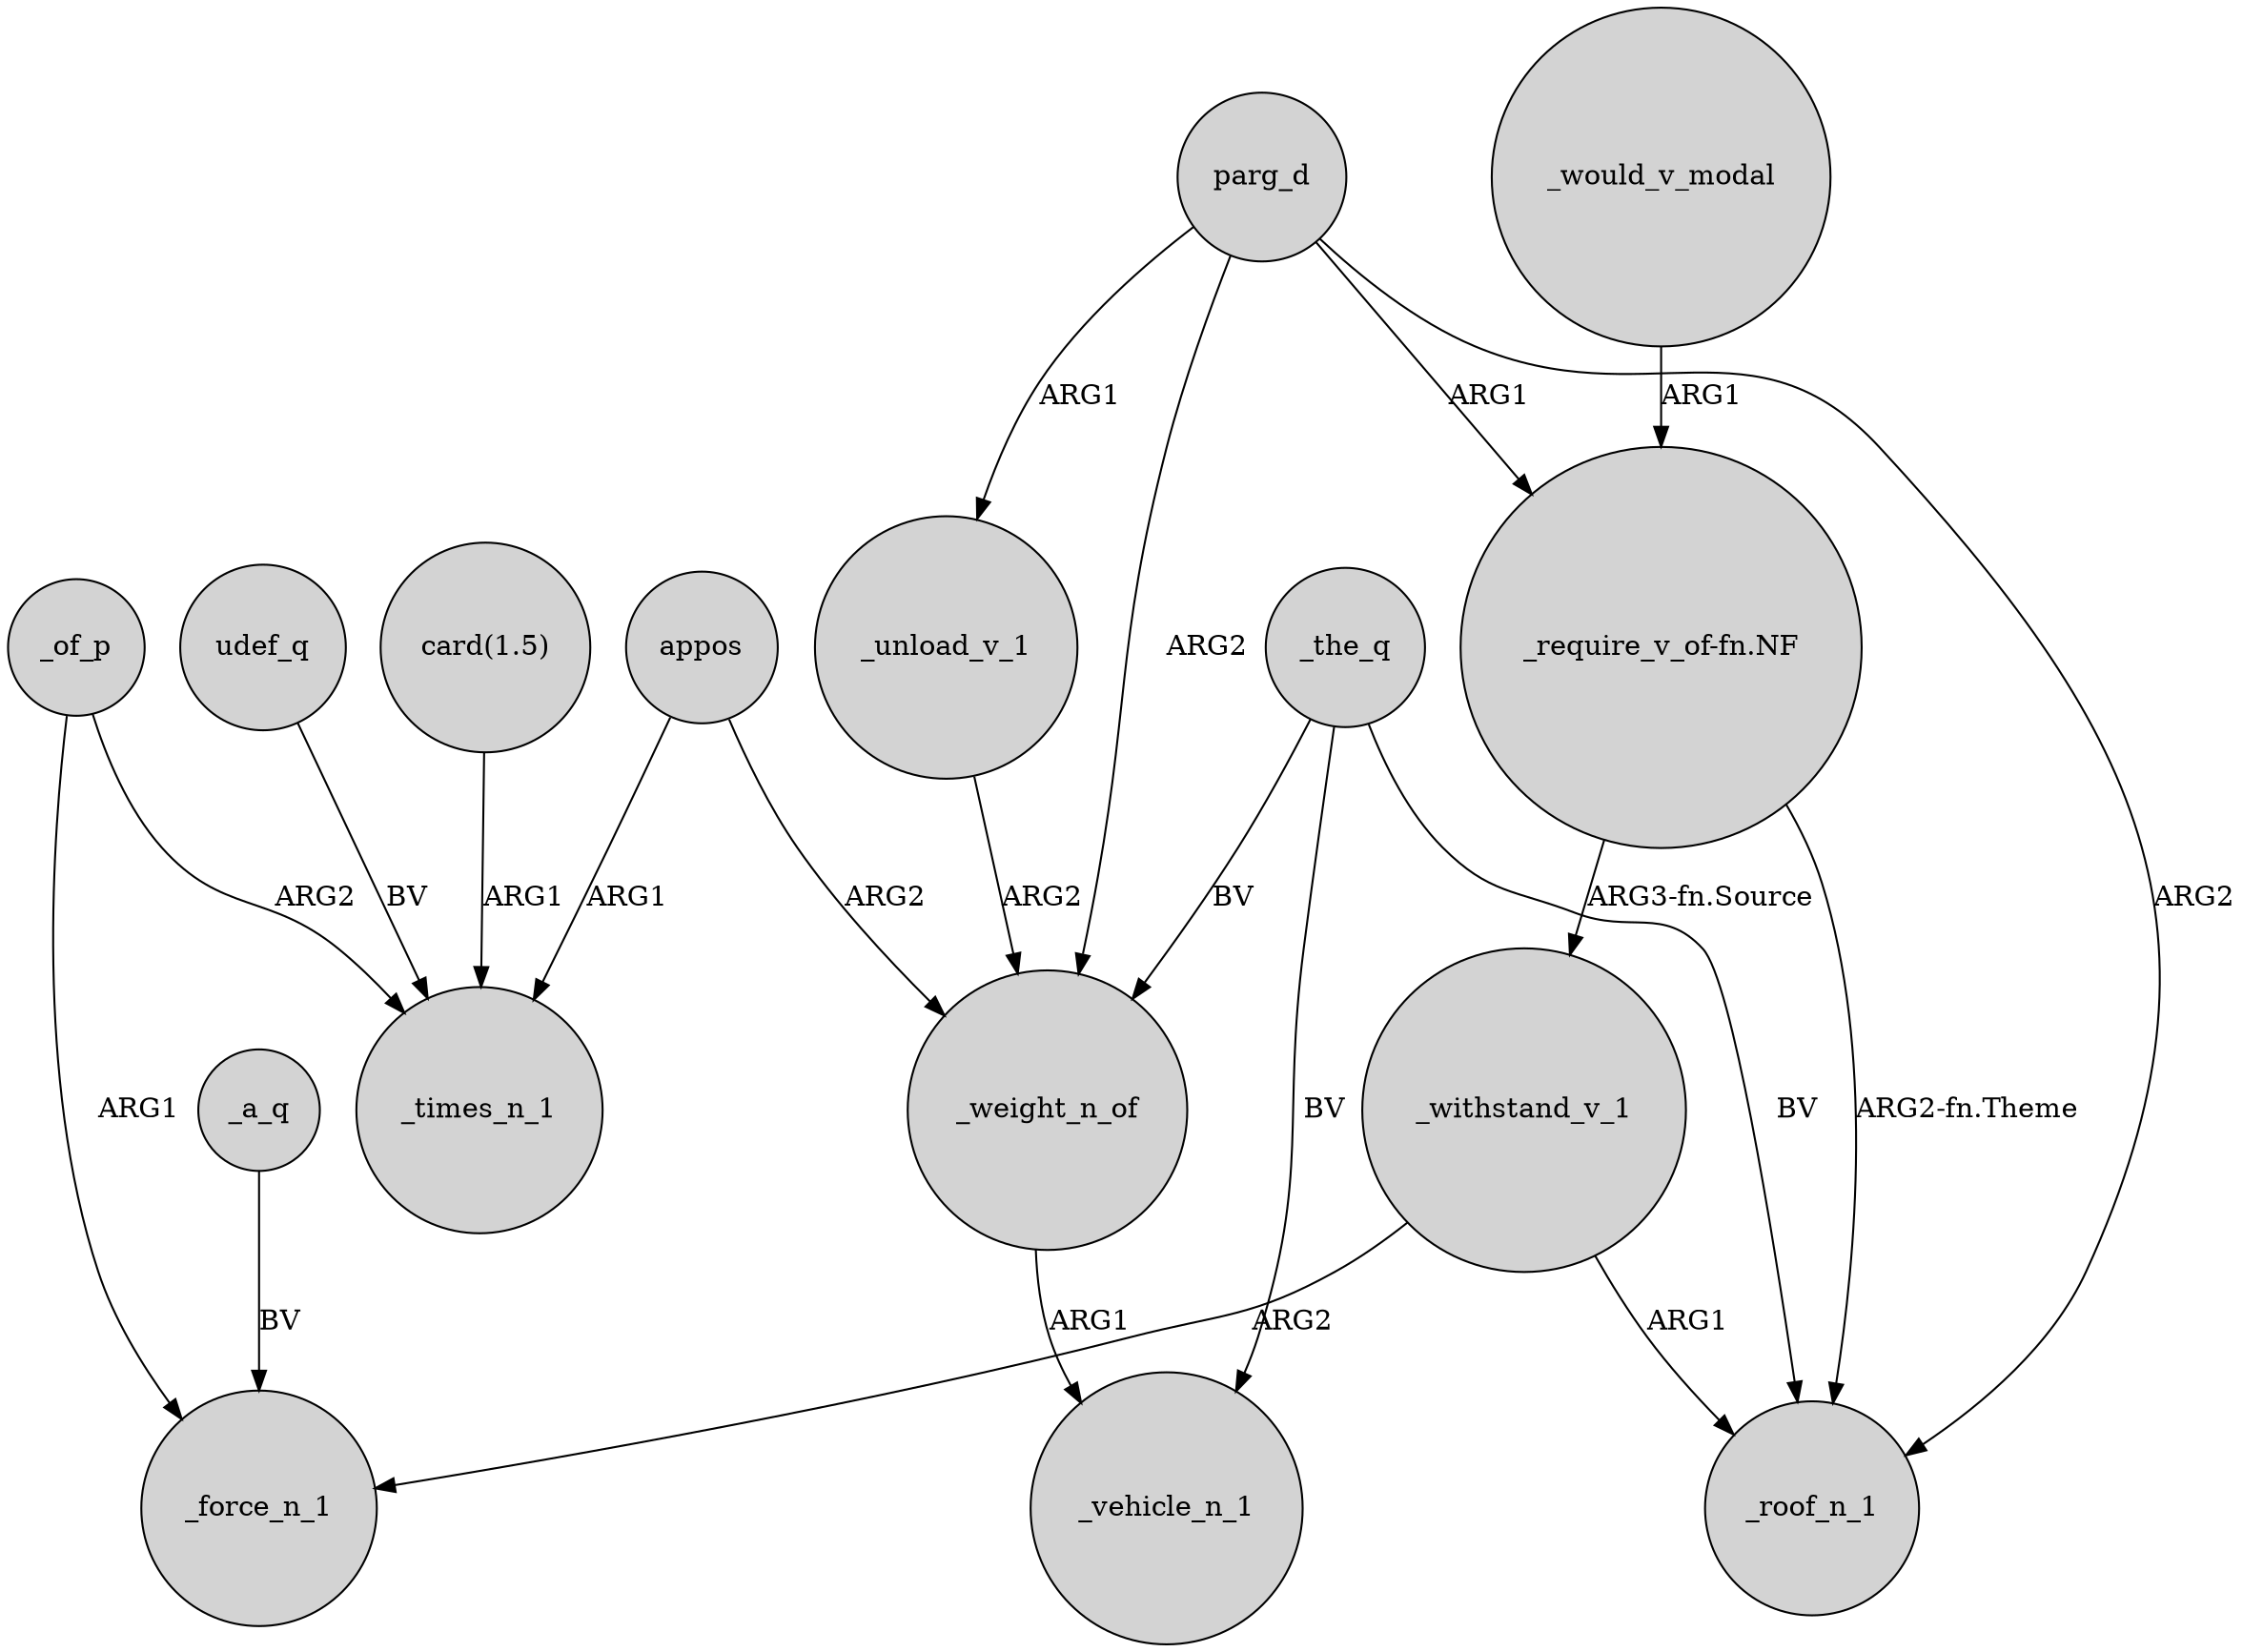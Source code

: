digraph {
	node [shape=circle style=filled]
	_a_q -> _force_n_1 [label=BV]
	"_require_v_of-fn.NF" -> _roof_n_1 [label="ARG2-fn.Theme"]
	parg_d -> _unload_v_1 [label=ARG1]
	_unload_v_1 -> _weight_n_of [label=ARG2]
	appos -> _times_n_1 [label=ARG1]
	_of_p -> _force_n_1 [label=ARG1]
	udef_q -> _times_n_1 [label=BV]
	parg_d -> _weight_n_of [label=ARG2]
	"_require_v_of-fn.NF" -> _withstand_v_1 [label="ARG3-fn.Source"]
	_the_q -> _roof_n_1 [label=BV]
	"card(1.5)" -> _times_n_1 [label=ARG1]
	_the_q -> _vehicle_n_1 [label=BV]
	parg_d -> _roof_n_1 [label=ARG2]
	_weight_n_of -> _vehicle_n_1 [label=ARG1]
	parg_d -> "_require_v_of-fn.NF" [label=ARG1]
	_withstand_v_1 -> _roof_n_1 [label=ARG1]
	_would_v_modal -> "_require_v_of-fn.NF" [label=ARG1]
	appos -> _weight_n_of [label=ARG2]
	_of_p -> _times_n_1 [label=ARG2]
	_the_q -> _weight_n_of [label=BV]
	_withstand_v_1 -> _force_n_1 [label=ARG2]
}
